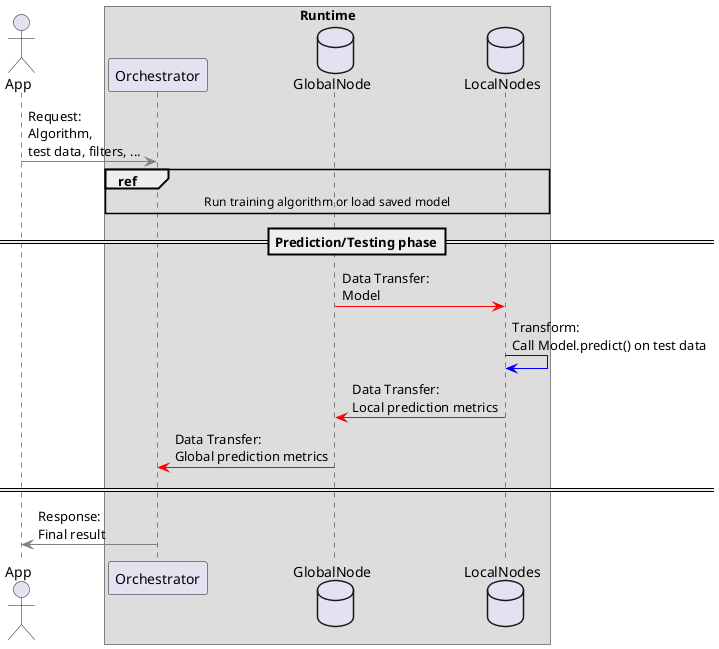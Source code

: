 @startuml
actor App 
box "Runtime"
participant Orchestrator
database GlobalNode
database LocalNodes
end box

App -[#gray]> Orchestrator: Request:\nAlgorithm,\ntest data, filters, ...

ref over Orchestrator, LocalNodes, GlobalNode : Run training algorithm or load saved model
==Prediction/Testing phase==
GlobalNode -[#red]> LocalNodes: Data Transfer:\nModel
LocalNodes -[#blue]> LocalNodes: Transform:\nCall Model.predict() on test data
LocalNodes -[#red]> GlobalNode: Data Transfer:\nLocal prediction metrics
GlobalNode -[#red]> Orchestrator: Data Transfer:\nGlobal prediction metrics
== ==

Orchestrator -[#gray]> App: Response:\nFinal result
@enduml

